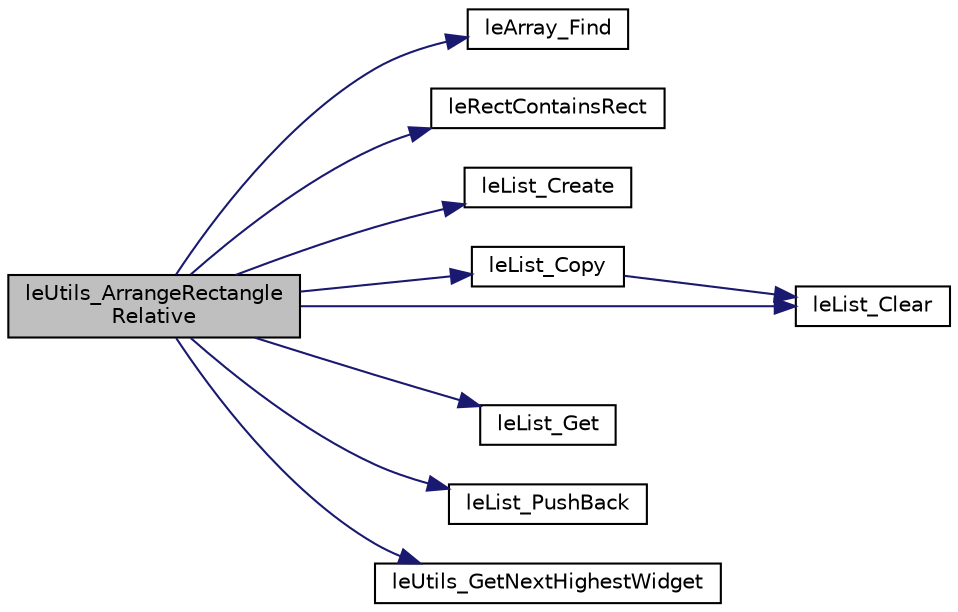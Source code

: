 digraph "leUtils_ArrangeRectangleRelative"
{
 // INTERACTIVE_SVG=YES
  edge [fontname="Helvetica",fontsize="10",labelfontname="Helvetica",labelfontsize="10"];
  node [fontname="Helvetica",fontsize="10",shape=record];
  rankdir="LR";
  Node2 [label="leUtils_ArrangeRectangle\lRelative",height=0.2,width=0.4,color="black", fillcolor="grey75", style="filled", fontcolor="black"];
  Node2 -> Node3 [color="midnightblue",fontsize="10",style="solid",fontname="Helvetica"];
  Node3 [label="leArray_Find",height=0.2,width=0.4,color="black", fillcolor="white", style="filled",URL="$legato__array_8h.html#a0ee4fb0056c8e95dd38ce68d33cf848b",tooltip="Find a first index of value. "];
  Node2 -> Node4 [color="midnightblue",fontsize="10",style="solid",fontname="Helvetica"];
  Node4 [label="leRectContainsRect",height=0.2,width=0.4,color="black", fillcolor="white", style="filled",URL="$legato__rect_8h.html#ab6d15071824a10441f7d84399b20c275",tooltip="Determines if a rectangle is completely inside another rectangle. "];
  Node2 -> Node5 [color="midnightblue",fontsize="10",style="solid",fontname="Helvetica"];
  Node5 [label="leList_Create",height=0.2,width=0.4,color="black", fillcolor="white", style="filled",URL="$legato__list_8h.html#a70d9e63884619a81f8324f547b7b7885",tooltip="Create a new list. "];
  Node2 -> Node6 [color="midnightblue",fontsize="10",style="solid",fontname="Helvetica"];
  Node6 [label="leList_Copy",height=0.2,width=0.4,color="black", fillcolor="white", style="filled",URL="$legato__list_8h.html#ad6007296b206300aa7f0778145f4cc88",tooltip="Copy list. "];
  Node6 -> Node7 [color="midnightblue",fontsize="10",style="solid",fontname="Helvetica"];
  Node7 [label="leList_Clear",height=0.2,width=0.4,color="black", fillcolor="white", style="filled",URL="$legato__list_8h.html#ad870505edc19b8ce4ac0a89c1417e658",tooltip="Clear array. "];
  Node2 -> Node7 [color="midnightblue",fontsize="10",style="solid",fontname="Helvetica"];
  Node2 -> Node8 [color="midnightblue",fontsize="10",style="solid",fontname="Helvetica"];
  Node8 [label="leList_Get",height=0.2,width=0.4,color="black", fillcolor="white", style="filled",URL="$legato__list_8h.html#a5d767ed097ab9362748a9e4015d75277",tooltip="Get a value from the list. "];
  Node2 -> Node9 [color="midnightblue",fontsize="10",style="solid",fontname="Helvetica"];
  Node9 [label="leList_PushBack",height=0.2,width=0.4,color="black", fillcolor="white", style="filled",URL="$legato__list_8h.html#a57dc79d0be5fb1f539188fa72417b5a3",tooltip="Push value on back. "];
  Node2 -> Node10 [color="midnightblue",fontsize="10",style="solid",fontname="Helvetica"];
  Node10 [label="leUtils_GetNextHighestWidget",height=0.2,width=0.4,color="black", fillcolor="white", style="filled",URL="$legato__utils_8h.html#aa467fab76bac89abd0fa020f59b7b8fb",tooltip="Get next highest Z order widget in the tree from &#39;wgt&#39;. "];
}
